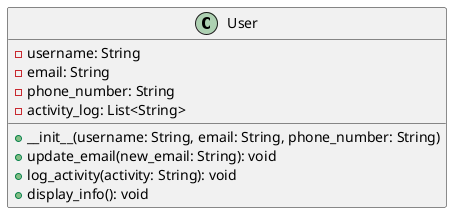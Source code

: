 @startuml jawab

class User {
    - username: String
    - email: String
    - phone_number: String
    - activity_log: List<String>
    + __init__(username: String, email: String, phone_number: String)
    + update_email(new_email: String): void
    + log_activity(activity: String): void
    + display_info(): void
}

@enduml
